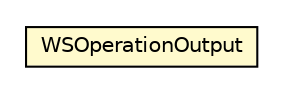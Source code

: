 #!/usr/local/bin/dot
#
# Class diagram 
# Generated by UMLGraph version R5_6-24-gf6e263 (http://www.umlgraph.org/)
#

digraph G {
	edge [fontname="Helvetica",fontsize=10,labelfontname="Helvetica",labelfontsize=10];
	node [fontname="Helvetica",fontsize=10,shape=plaintext];
	nodesep=0.25;
	ranksep=0.5;
	// org.universAAL.ri.wsdlToolkit.ioApi.WSOperationOutput
	c21554 [label=<<table title="org.universAAL.ri.wsdlToolkit.ioApi.WSOperationOutput" border="0" cellborder="1" cellspacing="0" cellpadding="2" port="p" bgcolor="lemonChiffon" href="./WSOperationOutput.html">
		<tr><td><table border="0" cellspacing="0" cellpadding="1">
<tr><td align="center" balign="center"> WSOperationOutput </td></tr>
		</table></td></tr>
		</table>>, URL="./WSOperationOutput.html", fontname="Helvetica", fontcolor="black", fontsize=10.0];
}

